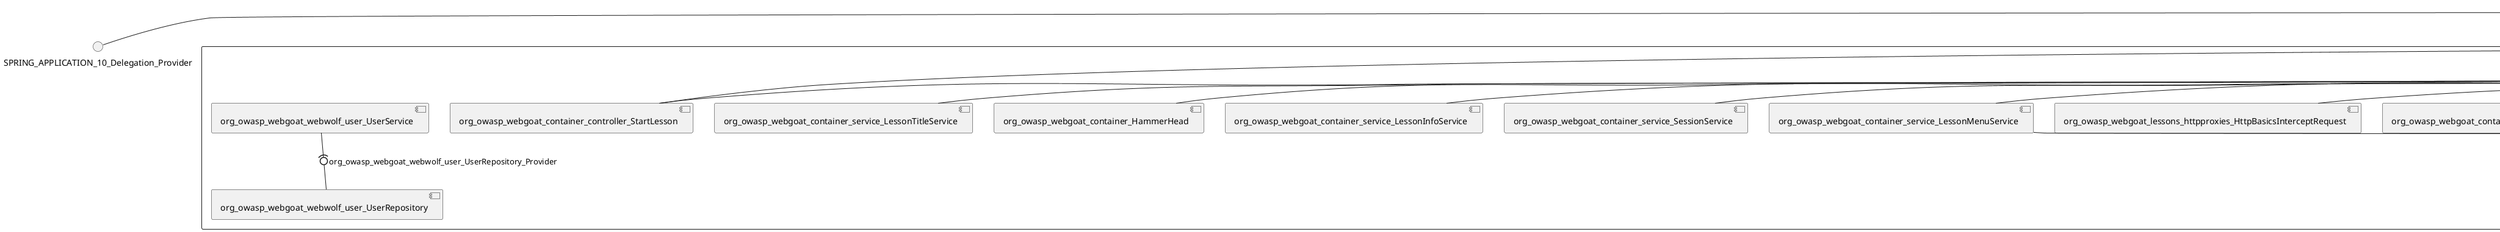 @startuml
skinparam fixCircleLabelOverlapping true
skinparam componentStyle uml2
() SPRING_APPLICATION_10_Delegation_Provider
() SPRING_APPLICATION_11_Delegation_Provider
() SPRING_APPLICATION_12_Delegation_Provider
() SPRING_APPLICATION_13_Delegation_Provider
() SPRING_APPLICATION_14_Delegation_Provider
() SPRING_APPLICATION_15_Delegation_Provider
() SPRING_APPLICATION_16_Delegation_Provider
() SPRING_APPLICATION_2_Delegation_Provider
() SPRING_APPLICATION_3_Delegation_Provider
() SPRING_APPLICATION_4_Delegation_Provider
() SPRING_APPLICATION_5_Delegation_Provider
() SPRING_APPLICATION_6_Delegation_Provider
() SPRING_APPLICATION_7_Delegation_Provider
() SPRING_APPLICATION_8_Delegation_Provider
() SPRING_APPLICATION_9_Delegation_Provider
() SPRING_APPLICATION_BypassRestrictions_FieldRestrictions_POST_Delegation_Provider
() SPRING_APPLICATION_BypassRestrictions_frontendValidation_POST_Delegation_Provider
() SPRING_APPLICATION_ChromeDevTools_dummy_POST_Delegation_Provider
() SPRING_APPLICATION_ChromeDevTools_network_POST_Delegation_Provider
() SPRING_APPLICATION_CrossSiteScriptingStored_stored_xss_POST_Delegation_Provider
() SPRING_APPLICATION_CrossSiteScriptingStored_stored_xss_follow_up_POST_Delegation_Provider
() SPRING_APPLICATION_CrossSiteScripting_attack1_POST_Delegation_Provider
() SPRING_APPLICATION_CrossSiteScripting_attack3_POST_Delegation_Provider
() SPRING_APPLICATION_CrossSiteScripting_attack4_POST_Delegation_Provider
() SPRING_APPLICATION_CrossSiteScripting_attack5a_GET_Delegation_Provider
() SPRING_APPLICATION_CrossSiteScripting_attack6a_POST_Delegation_Provider
() SPRING_APPLICATION_CrossSiteScripting_dom_follow_up_POST_Delegation_Provider
() SPRING_APPLICATION_CrossSiteScripting_phone_home_xss_POST_Delegation_Provider
() SPRING_APPLICATION_CrossSiteScripting_quiz_GET_POST_Delegation_Provider
() SPRING_APPLICATION_Delegation_Provider
() SPRING_APPLICATION_GET_10_Delegation_Provider
() SPRING_APPLICATION_GET_11_Delegation_Provider
() SPRING_APPLICATION_GET_2_Delegation_Provider
() SPRING_APPLICATION_GET_3_Delegation_Provider
() SPRING_APPLICATION_GET_4_Delegation_Provider
() SPRING_APPLICATION_GET_5_Delegation_Provider
() SPRING_APPLICATION_GET_6_Delegation_Provider
() SPRING_APPLICATION_GET_7_Delegation_Provider
() SPRING_APPLICATION_GET_8_Delegation_Provider
() SPRING_APPLICATION_GET_9_Delegation_Provider
() SPRING_APPLICATION_GET_Delegation_Provider
() SPRING_APPLICATION_HtmlTampering_task_POST_Delegation_Provider
() SPRING_APPLICATION_HttpBasics_attack1_POST_Delegation_Provider
() SPRING_APPLICATION_HttpBasics_attack2_POST_Delegation_Provider
() SPRING_APPLICATION_IDOR_diff_attributes_POST_Delegation_Provider
() SPRING_APPLICATION_IDOR_login_POST_Delegation_Provider
() SPRING_APPLICATION_IDOR_profile_alt_path_POST_Delegation_Provider
() SPRING_APPLICATION_InsecureDeserialization_task_POST_Delegation_Provider
() SPRING_APPLICATION_InsecureLogin_Delegation_Provider
() SPRING_APPLICATION_JWT_decode_POST_Delegation_Provider
() SPRING_APPLICATION_JWT_jku_Delegation_Provider
() SPRING_APPLICATION_JWT_kid_Delegation_Provider
() SPRING_APPLICATION_JWT_quiz_GET_POST_Delegation_Provider
() SPRING_APPLICATION_JWT_refresh_Delegation_Provider
() SPRING_APPLICATION_JWT_secret_POST_Delegation_Provider
() SPRING_APPLICATION_JWT_votings_Delegation_Provider
() SPRING_APPLICATION_LogSpoofing_log_bleeding_POST_Delegation_Provider
() SPRING_APPLICATION_LogSpoofing_log_spoofing_POST_Delegation_Provider
() SPRING_APPLICATION_POST_10_Delegation_Provider
() SPRING_APPLICATION_POST_11_Delegation_Provider
() SPRING_APPLICATION_POST_12_Delegation_Provider
() SPRING_APPLICATION_POST_13_Delegation_Provider
() SPRING_APPLICATION_POST_14_Delegation_Provider
() SPRING_APPLICATION_POST_15_Delegation_Provider
() SPRING_APPLICATION_POST_16_Delegation_Provider
() SPRING_APPLICATION_POST_17_Delegation_Provider
() SPRING_APPLICATION_POST_18_Delegation_Provider
() SPRING_APPLICATION_POST_2_Delegation_Provider
() SPRING_APPLICATION_POST_3_Delegation_Provider
() SPRING_APPLICATION_POST_4_Delegation_Provider
() SPRING_APPLICATION_POST_5_Delegation_Provider
() SPRING_APPLICATION_POST_6_Delegation_Provider
() SPRING_APPLICATION_POST_7_Delegation_Provider
() SPRING_APPLICATION_POST_8_Delegation_Provider
() SPRING_APPLICATION_POST_9_Delegation_Provider
() SPRING_APPLICATION_POST_Delegation_Provider
() SPRING_APPLICATION_PUT_Delegation_Provider
() SPRING_APPLICATION_PasswordReset_ForgotPassword_create_password_reset_link_POST_Delegation_Provider
() SPRING_APPLICATION_PasswordReset_SecurityQuestions_POST_Delegation_Provider
() SPRING_APPLICATION_PasswordReset_reset_Delegation_Provider
() SPRING_APPLICATION_PasswordReset_simple_mail_reset_POST_Delegation_Provider
() SPRING_APPLICATION_PathTraversal_profile_picture_GET_Delegation_Provider
() SPRING_APPLICATION_PathTraversal_profile_picture_fix_GET_Delegation_Provider
() SPRING_APPLICATION_PathTraversal_profile_upload_POST_Delegation_Provider
() SPRING_APPLICATION_PathTraversal_profile_upload_fix_POST_Delegation_Provider
() SPRING_APPLICATION_PathTraversal_profile_upload_remove_user_input_POST_Delegation_Provider
() SPRING_APPLICATION_PathTraversal_random_POST_Delegation_Provider
() SPRING_APPLICATION_PathTraversal_random_picture_GET_Delegation_Provider
() SPRING_APPLICATION_PathTraversal_zip_slip_Delegation_Provider
() SPRING_APPLICATION_SSRF_task1_POST_Delegation_Provider
() SPRING_APPLICATION_SSRF_task2_POST_Delegation_Provider
() SPRING_APPLICATION_SecurePasswords_assignment_POST_Delegation_Provider
() SPRING_APPLICATION_SqlInjectionAdvanced_attack6a_POST_Delegation_Provider
() SPRING_APPLICATION_SqlInjectionAdvanced_attack6b_POST_Delegation_Provider
() SPRING_APPLICATION_SqlInjectionAdvanced_challenge_Login_POST_Delegation_Provider
() SPRING_APPLICATION_SqlInjectionAdvanced_challenge_PUT_Delegation_Provider
() SPRING_APPLICATION_SqlInjectionAdvanced_quiz_GET_POST_Delegation_Provider
() SPRING_APPLICATION_SqlInjectionMitigations_attack10a_POST_Delegation_Provider
() SPRING_APPLICATION_SqlInjectionMitigations_attack10b_POST_Delegation_Provider
() SPRING_APPLICATION_SqlInjectionMitigations_attack12a_POST_Delegation_Provider
() SPRING_APPLICATION_SqlInjectionMitigations_servers_GET_Delegation_Provider
() SPRING_APPLICATION_SqlInjection_assignment5a_POST_Delegation_Provider
() SPRING_APPLICATION_SqlInjection_assignment5b_POST_Delegation_Provider
() SPRING_APPLICATION_SqlInjection_attack10_POST_Delegation_Provider
() SPRING_APPLICATION_SqlInjection_attack2_POST_Delegation_Provider
() SPRING_APPLICATION_SqlInjection_attack3_POST_Delegation_Provider
() SPRING_APPLICATION_SqlInjection_attack4_POST_Delegation_Provider
() SPRING_APPLICATION_SqlInjection_attack5_POST_Delegation_Provider
() SPRING_APPLICATION_SqlInjection_attack8_POST_Delegation_Provider
() SPRING_APPLICATION_SqlInjection_attack9_POST_Delegation_Provider
() SPRING_APPLICATION_SqlOnlyInputValidationOnKeywords_attack_POST_Delegation_Provider
() SPRING_APPLICATION_SqlOnlyInputValidation_attack_POST_Delegation_Provider
() SPRING_APPLICATION_VulnerableComponents_attack1_POST_Delegation_Provider
() SPRING_APPLICATION_WebWolf_GET_Delegation_Provider
() SPRING_APPLICATION_WebWolf_landing_Delegation_Provider
() SPRING_APPLICATION_WebWolf_mail_Delegation_Provider
() SPRING_APPLICATION_challenge_1_POST_Delegation_Provider
() SPRING_APPLICATION_challenge_5_POST_Delegation_Provider
() SPRING_APPLICATION_challenge_7_Delegation_Provider
() SPRING_APPLICATION_challenge_8_Delegation_Provider
() SPRING_APPLICATION_challenge_logo_Delegation_Provider
() SPRING_APPLICATION_cia_quiz_GET_POST_Delegation_Provider
() SPRING_APPLICATION_clientSideFiltering_attack1_POST_Delegation_Provider
() SPRING_APPLICATION_clientSideFiltering_challenge_store_coupons_GET_Delegation_Provider
() SPRING_APPLICATION_clientSideFiltering_getItForFree_POST_Delegation_Provider
() SPRING_APPLICATION_clientSideFiltering_salaries_GET_Delegation_Provider
() SPRING_APPLICATION_crypto_encoding_basic_auth_POST_Delegation_Provider
() SPRING_APPLICATION_crypto_encoding_xor_POST_Delegation_Provider
() SPRING_APPLICATION_crypto_hashing_POST_Delegation_Provider
() SPRING_APPLICATION_crypto_secure_defaults_POST_Delegation_Provider
() SPRING_APPLICATION_crypto_signing_verify_POST_Delegation_Provider
() SPRING_APPLICATION_csrf_feedback_message_POST_Delegation_Provider
() SPRING_APPLICATION_csrf_review_POST_Delegation_Provider
() SPRING_APPLICATION_files_GET_Delegation_Provider
() SPRING_APPLICATION_fileupload_POST_Delegation_Provider
() SPRING_APPLICATION_jwt_Delegation_Provider
() SPRING_APPLICATION_landing_Delegation_Provider
() SPRING_APPLICATION_lesson_template_Delegation_Provider
() SPRING_APPLICATION_login_oauth_mvc_GET_Delegation_Provider
() SPRING_APPLICATION_mail_DELETE_GET_POST_Delegation_Provider
() SPRING_APPLICATION_register_mvc_POST_Delegation_Provider
() SPRING_APPLICATION_registration_GET_Delegation_Provider
() SPRING_APPLICATION_requests_GET_Delegation_Provider
() SPRING_APPLICATION_scoreboard_data_GET_Delegation_Provider
() SPRING_APPLICATION_server_directory_GET_Delegation_Provider
() SPRING_APPLICATION_service_debug_labels_mvc_Delegation_Provider
() SPRING_APPLICATION_service_lessonoverview_mvc_Delegation_Provider
() SPRING_APPLICATION_xxe_comments_GET_Delegation_Provider
rectangle System {
[org_owasp_webgoat_container_HammerHead] [[webgoat-webgoat.repository#_fMOAXAqFEe-XnsfGgwM6-Q]]
[org_owasp_webgoat_container_WebWolfRedirect] [[webgoat-webgoat.repository#_fMOAXAqFEe-XnsfGgwM6-Q]]
[org_owasp_webgoat_container_controller_StartLesson] [[webgoat-webgoat.repository#_fMOAXAqFEe-XnsfGgwM6-Q]]
[org_owasp_webgoat_container_controller_Welcome] [[webgoat-webgoat.repository#_fMOAXAqFEe-XnsfGgwM6-Q]]
[org_owasp_webgoat_container_i18n_PluginMessages_Provider] [[webgoat-webgoat.repository#_fMOAXAqFEe-XnsfGgwM6-Q]]
[org_owasp_webgoat_container_service_EnvironmentService] [[webgoat-webgoat.repository#_fMOAXAqFEe-XnsfGgwM6-Q]]
[org_owasp_webgoat_container_service_HintService] [[webgoat-webgoat.repository#_fMOAXAqFEe-XnsfGgwM6-Q]]
[org_owasp_webgoat_container_service_LabelDebugService] [[webgoat-webgoat.repository#_fMOAXAqFEe-XnsfGgwM6-Q]]
[org_owasp_webgoat_container_service_LabelService] [[webgoat-webgoat.repository#_fMOAXAqFEe-XnsfGgwM6-Q]]
[org_owasp_webgoat_container_service_LessonInfoService] [[webgoat-webgoat.repository#_fMOAXAqFEe-XnsfGgwM6-Q]]
[org_owasp_webgoat_container_service_LessonMenuService] [[webgoat-webgoat.repository#_fMOAXAqFEe-XnsfGgwM6-Q]]
[org_owasp_webgoat_container_service_LessonProgressService] [[webgoat-webgoat.repository#_fMOAXAqFEe-XnsfGgwM6-Q]]
[org_owasp_webgoat_container_service_LessonTitleService] [[webgoat-webgoat.repository#_fMOAXAqFEe-XnsfGgwM6-Q]]
[org_owasp_webgoat_container_service_ReportCardService] [[webgoat-webgoat.repository#_fMOAXAqFEe-XnsfGgwM6-Q]]
[org_owasp_webgoat_container_service_RestartLessonService] [[webgoat-webgoat.repository#_fMOAXAqFEe-XnsfGgwM6-Q]]
[org_owasp_webgoat_container_service_SessionService] [[webgoat-webgoat.repository#_fMOAXAqFEe-XnsfGgwM6-Q]]
[org_owasp_webgoat_container_session_UserSessionData_Provider] [[webgoat-webgoat.repository#_fMOAXAqFEe-XnsfGgwM6-Q]]
[org_owasp_webgoat_container_session_WebSession_Provider] [[webgoat-webgoat.repository#_fMOAXAqFEe-XnsfGgwM6-Q]]
[org_owasp_webgoat_container_users_RegistrationController] [[webgoat-webgoat.repository#_fMOAXAqFEe-XnsfGgwM6-Q]]
[org_owasp_webgoat_container_users_Scoreboard] [[webgoat-webgoat.repository#_fMOAXAqFEe-XnsfGgwM6-Q]]
[org_owasp_webgoat_container_users_UserRepository] [[webgoat-webgoat.repository#_fMOAXAqFEe-XnsfGgwM6-Q]]
[org_owasp_webgoat_container_users_UserService] [[webgoat-webgoat.repository#_fMOAXAqFEe-XnsfGgwM6-Q]]
[org_owasp_webgoat_container_users_UserTrackerRepository] [[webgoat-webgoat.repository#_fMOAXAqFEe-XnsfGgwM6-Q]]
[org_owasp_webgoat_lessons_authbypass_VerifyAccount] [[webgoat-webgoat.repository#_fMOAXAqFEe-XnsfGgwM6-Q]]
[org_owasp_webgoat_lessons_bypassrestrictions_BypassRestrictionsFieldRestrictions] [[webgoat-webgoat.repository#_fMOAXAqFEe-XnsfGgwM6-Q]]
[org_owasp_webgoat_lessons_bypassrestrictions_BypassRestrictionsFrontendValidation] [[webgoat-webgoat.repository#_fMOAXAqFEe-XnsfGgwM6-Q]]
[org_owasp_webgoat_lessons_challenges_FlagController] [[webgoat-webgoat.repository#_fMOAXAqFEe-XnsfGgwM6-Q]]
[org_owasp_webgoat_lessons_challenges_challenge1_Assignment1] [[webgoat-webgoat.repository#_fMOAXAqFEe-XnsfGgwM6-Q]]
[org_owasp_webgoat_lessons_challenges_challenge1_ImageServlet] [[webgoat-webgoat.repository#_fMOAXAqFEe-XnsfGgwM6-Q]]
[org_owasp_webgoat_lessons_challenges_challenge5_Assignment5] [[webgoat-webgoat.repository#_fMOAXAqFEe-XnsfGgwM6-Q]]
[org_owasp_webgoat_lessons_challenges_challenge7_Assignment7] [[webgoat-webgoat.repository#_fMOAXAqFEe-XnsfGgwM6-Q]]
[org_owasp_webgoat_lessons_challenges_challenge8_Assignment8] [[webgoat-webgoat.repository#_fMOAXAqFEe-XnsfGgwM6-Q]]
[org_owasp_webgoat_lessons_chromedevtools_NetworkDummy] [[webgoat-webgoat.repository#_fMOAXAqFEe-XnsfGgwM6-Q]]
[org_owasp_webgoat_lessons_chromedevtools_NetworkLesson] [[webgoat-webgoat.repository#_fMOAXAqFEe-XnsfGgwM6-Q]]
[org_owasp_webgoat_lessons_cia_CIAQuiz] [[webgoat-webgoat.repository#_fMOAXAqFEe-XnsfGgwM6-Q]]
[org_owasp_webgoat_lessons_clientsidefiltering_ClientSideFilteringAssignment] [[webgoat-webgoat.repository#_fMOAXAqFEe-XnsfGgwM6-Q]]
[org_owasp_webgoat_lessons_clientsidefiltering_ClientSideFilteringFreeAssignment] [[webgoat-webgoat.repository#_fMOAXAqFEe-XnsfGgwM6-Q]]
[org_owasp_webgoat_lessons_clientsidefiltering_Salaries] [[webgoat-webgoat.repository#_fMOAXAqFEe-XnsfGgwM6-Q]]
[org_owasp_webgoat_lessons_clientsidefiltering_ShopEndpoint] [[webgoat-webgoat.repository#_fMOAXAqFEe-XnsfGgwM6-Q]]
[org_owasp_webgoat_lessons_cryptography_EncodingAssignment] [[webgoat-webgoat.repository#_fMOAXAqFEe-XnsfGgwM6-Q]]
[org_owasp_webgoat_lessons_cryptography_HashingAssignment] [[webgoat-webgoat.repository#_fMOAXAqFEe-XnsfGgwM6-Q]]
[org_owasp_webgoat_lessons_cryptography_SecureDefaultsAssignment] [[webgoat-webgoat.repository#_fMOAXAqFEe-XnsfGgwM6-Q]]
[org_owasp_webgoat_lessons_cryptography_SigningAssignment] [[webgoat-webgoat.repository#_fMOAXAqFEe-XnsfGgwM6-Q]]
[org_owasp_webgoat_lessons_cryptography_XOREncodingAssignment] [[webgoat-webgoat.repository#_fMOAXAqFEe-XnsfGgwM6-Q]]
[org_owasp_webgoat_lessons_csrf_CSRFConfirmFlag1] [[webgoat-webgoat.repository#_fMOAXAqFEe-XnsfGgwM6-Q]]
[org_owasp_webgoat_lessons_csrf_CSRFFeedback] [[webgoat-webgoat.repository#_fMOAXAqFEe-XnsfGgwM6-Q]]
[org_owasp_webgoat_lessons_csrf_CSRFGetFlag] [[webgoat-webgoat.repository#_fMOAXAqFEe-XnsfGgwM6-Q]]
[org_owasp_webgoat_lessons_csrf_CSRFLogin] [[webgoat-webgoat.repository#_fMOAXAqFEe-XnsfGgwM6-Q]]
[org_owasp_webgoat_lessons_csrf_ForgedReviews] [[webgoat-webgoat.repository#_fMOAXAqFEe-XnsfGgwM6-Q]]
[org_owasp_webgoat_lessons_csrf_ObjectMapper_Provider] [[webgoat-webgoat.repository#_fMOAXAqFEe-XnsfGgwM6-Q]]
[org_owasp_webgoat_lessons_deserialization_InsecureDeserializationTask] [[webgoat-webgoat.repository#_fMOAXAqFEe-XnsfGgwM6-Q]]
[org_owasp_webgoat_lessons_hijacksession_HijackSessionAssignment] [[webgoat-webgoat.repository#_fMOAXAqFEe-XnsfGgwM6-Q]]
[org_owasp_webgoat_lessons_hijacksession_cas_HijackSessionAuthenticationProvider] [[webgoat-webgoat.repository#_fMOAXAqFEe-XnsfGgwM6-Q]]
[org_owasp_webgoat_lessons_htmltampering_HtmlTamperingTask] [[webgoat-webgoat.repository#_fMOAXAqFEe-XnsfGgwM6-Q]]
[org_owasp_webgoat_lessons_httpbasics_HttpBasicsLesson] [[webgoat-webgoat.repository#_fMOAXAqFEe-XnsfGgwM6-Q]]
[org_owasp_webgoat_lessons_httpbasics_HttpBasicsQuiz] [[webgoat-webgoat.repository#_fMOAXAqFEe-XnsfGgwM6-Q]]
[org_owasp_webgoat_lessons_httpproxies_HttpBasicsInterceptRequest] [[webgoat-webgoat.repository#_fMOAXAqFEe-XnsfGgwM6-Q]]
[org_owasp_webgoat_lessons_idor_IDORDiffAttributes] [[webgoat-webgoat.repository#_fMOAXAqFEe-XnsfGgwM6-Q]]
[org_owasp_webgoat_lessons_idor_IDOREditOtherProfile] [[webgoat-webgoat.repository#_fMOAXAqFEe-XnsfGgwM6-Q]]
[org_owasp_webgoat_lessons_idor_IDORLogin] [[webgoat-webgoat.repository#_fMOAXAqFEe-XnsfGgwM6-Q]]
[org_owasp_webgoat_lessons_idor_IDORViewOtherProfile] [[webgoat-webgoat.repository#_fMOAXAqFEe-XnsfGgwM6-Q]]
[org_owasp_webgoat_lessons_idor_IDORViewOwnProfile] [[webgoat-webgoat.repository#_fMOAXAqFEe-XnsfGgwM6-Q]]
[org_owasp_webgoat_lessons_idor_IDORViewOwnProfileAltUrl] [[webgoat-webgoat.repository#_fMOAXAqFEe-XnsfGgwM6-Q]]
[org_owasp_webgoat_lessons_insecurelogin_InsecureLoginTask] [[webgoat-webgoat.repository#_fMOAXAqFEe-XnsfGgwM6-Q]]
[org_owasp_webgoat_lessons_jwt_JWTDecodeEndpoint] [[webgoat-webgoat.repository#_fMOAXAqFEe-XnsfGgwM6-Q]]
[org_owasp_webgoat_lessons_jwt_JWTQuiz] [[webgoat-webgoat.repository#_fMOAXAqFEe-XnsfGgwM6-Q]]
[org_owasp_webgoat_lessons_jwt_JWTRefreshEndpoint] [[webgoat-webgoat.repository#_fMOAXAqFEe-XnsfGgwM6-Q]]
[org_owasp_webgoat_lessons_jwt_JWTSecretKeyEndpoint] [[webgoat-webgoat.repository#_fMOAXAqFEe-XnsfGgwM6-Q]]
[org_owasp_webgoat_lessons_jwt_JWTVotesEndpoint] [[webgoat-webgoat.repository#_fMOAXAqFEe-XnsfGgwM6-Q]]
[org_owasp_webgoat_lessons_jwt_claimmisuse_JWTHeaderJKUEndpoint] [[webgoat-webgoat.repository#_fMOAXAqFEe-XnsfGgwM6-Q]]
[org_owasp_webgoat_lessons_jwt_claimmisuse_JWTHeaderKIDEndpoint] [[webgoat-webgoat.repository#_fMOAXAqFEe-XnsfGgwM6-Q]]
[org_owasp_webgoat_lessons_lessontemplate_SampleAttack] [[webgoat-webgoat.repository#_fMOAXAqFEe-XnsfGgwM6-Q]]
[org_owasp_webgoat_lessons_logging_LogBleedingTask] [[webgoat-webgoat.repository#_fMOAXAqFEe-XnsfGgwM6-Q]]
[org_owasp_webgoat_lessons_logging_LogSpoofingTask] [[webgoat-webgoat.repository#_fMOAXAqFEe-XnsfGgwM6-Q]]
[org_owasp_webgoat_lessons_missingac_MissingFunctionACHiddenMenus] [[webgoat-webgoat.repository#_fMOAXAqFEe-XnsfGgwM6-Q]]
[org_owasp_webgoat_lessons_missingac_MissingFunctionACUsers] [[webgoat-webgoat.repository#_fMOAXAqFEe-XnsfGgwM6-Q]]
[org_owasp_webgoat_lessons_missingac_MissingFunctionACYourHash] [[webgoat-webgoat.repository#_fMOAXAqFEe-XnsfGgwM6-Q]]
[org_owasp_webgoat_lessons_missingac_MissingFunctionACYourHashAdmin] [[webgoat-webgoat.repository#_fMOAXAqFEe-XnsfGgwM6-Q]]
[org_owasp_webgoat_lessons_passwordreset_QuestionsAssignment] [[webgoat-webgoat.repository#_fMOAXAqFEe-XnsfGgwM6-Q]]
[org_owasp_webgoat_lessons_passwordreset_ResetLinkAssignment] [[webgoat-webgoat.repository#_fMOAXAqFEe-XnsfGgwM6-Q]]
[org_owasp_webgoat_lessons_passwordreset_ResetLinkAssignmentForgotPassword] [[webgoat-webgoat.repository#_fMOAXAqFEe-XnsfGgwM6-Q]]
[org_owasp_webgoat_lessons_passwordreset_SecurityQuestionAssignment] [[webgoat-webgoat.repository#_fMOAXAqFEe-XnsfGgwM6-Q]]
[org_owasp_webgoat_lessons_passwordreset_SimpleMailAssignment] [[webgoat-webgoat.repository#_fMOAXAqFEe-XnsfGgwM6-Q]]
[org_owasp_webgoat_lessons_passwordreset_TriedQuestions] [[webgoat-webgoat.repository#_fMOAXAqFEe-XnsfGgwM6-Q]]
[org_owasp_webgoat_lessons_pathtraversal_ProfileUpload] [[webgoat-webgoat.repository#_fMOAXAqFEe-XnsfGgwM6-Q]]
[org_owasp_webgoat_lessons_pathtraversal_ProfileUploadFix] [[webgoat-webgoat.repository#_fMOAXAqFEe-XnsfGgwM6-Q]]
[org_owasp_webgoat_lessons_pathtraversal_ProfileUploadRemoveUserInput] [[webgoat-webgoat.repository#_fMOAXAqFEe-XnsfGgwM6-Q]]
[org_owasp_webgoat_lessons_pathtraversal_ProfileUploadRetrieval] [[webgoat-webgoat.repository#_fMOAXAqFEe-XnsfGgwM6-Q]]
[org_owasp_webgoat_lessons_pathtraversal_ProfileZipSlip] [[webgoat-webgoat.repository#_fMOAXAqFEe-XnsfGgwM6-Q]]
[org_owasp_webgoat_lessons_securepasswords_SecurePasswordsAssignment] [[webgoat-webgoat.repository#_fMOAXAqFEe-XnsfGgwM6-Q]]
[org_owasp_webgoat_lessons_spoofcookie_SpoofCookieAssignment] [[webgoat-webgoat.repository#_fMOAXAqFEe-XnsfGgwM6-Q]]
[org_owasp_webgoat_lessons_sqlinjection_advanced_SqlInjectionChallenge] [[webgoat-webgoat.repository#_fMOAXAqFEe-XnsfGgwM6-Q]]
[org_owasp_webgoat_lessons_sqlinjection_advanced_SqlInjectionChallengeLogin] [[webgoat-webgoat.repository#_fMOAXAqFEe-XnsfGgwM6-Q]]
[org_owasp_webgoat_lessons_sqlinjection_advanced_SqlInjectionLesson6a] [[webgoat-webgoat.repository#_fMOAXAqFEe-XnsfGgwM6-Q]]
[org_owasp_webgoat_lessons_sqlinjection_advanced_SqlInjectionLesson6b] [[webgoat-webgoat.repository#_fMOAXAqFEe-XnsfGgwM6-Q]]
[org_owasp_webgoat_lessons_sqlinjection_advanced_SqlInjectionQuiz] [[webgoat-webgoat.repository#_fMOAXAqFEe-XnsfGgwM6-Q]]
[org_owasp_webgoat_lessons_sqlinjection_introduction_SqlInjectionLesson10] [[webgoat-webgoat.repository#_fMOAXAqFEe-XnsfGgwM6-Q]]
[org_owasp_webgoat_lessons_sqlinjection_introduction_SqlInjectionLesson2] [[webgoat-webgoat.repository#_fMOAXAqFEe-XnsfGgwM6-Q]]
[org_owasp_webgoat_lessons_sqlinjection_introduction_SqlInjectionLesson3] [[webgoat-webgoat.repository#_fMOAXAqFEe-XnsfGgwM6-Q]]
[org_owasp_webgoat_lessons_sqlinjection_introduction_SqlInjectionLesson4] [[webgoat-webgoat.repository#_fMOAXAqFEe-XnsfGgwM6-Q]]
[org_owasp_webgoat_lessons_sqlinjection_introduction_SqlInjectionLesson5] [[webgoat-webgoat.repository#_fMOAXAqFEe-XnsfGgwM6-Q]]
[org_owasp_webgoat_lessons_sqlinjection_introduction_SqlInjectionLesson5a] [[webgoat-webgoat.repository#_fMOAXAqFEe-XnsfGgwM6-Q]]
[org_owasp_webgoat_lessons_sqlinjection_introduction_SqlInjectionLesson5b] [[webgoat-webgoat.repository#_fMOAXAqFEe-XnsfGgwM6-Q]]
[org_owasp_webgoat_lessons_sqlinjection_introduction_SqlInjectionLesson8] [[webgoat-webgoat.repository#_fMOAXAqFEe-XnsfGgwM6-Q]]
[org_owasp_webgoat_lessons_sqlinjection_introduction_SqlInjectionLesson9] [[webgoat-webgoat.repository#_fMOAXAqFEe-XnsfGgwM6-Q]]
[org_owasp_webgoat_lessons_sqlinjection_mitigation_Servers] [[webgoat-webgoat.repository#_fMOAXAqFEe-XnsfGgwM6-Q]]
[org_owasp_webgoat_lessons_sqlinjection_mitigation_SqlInjectionLesson10a] [[webgoat-webgoat.repository#_fMOAXAqFEe-XnsfGgwM6-Q]]
[org_owasp_webgoat_lessons_sqlinjection_mitigation_SqlInjectionLesson10b] [[webgoat-webgoat.repository#_fMOAXAqFEe-XnsfGgwM6-Q]]
[org_owasp_webgoat_lessons_sqlinjection_mitigation_SqlInjectionLesson13] [[webgoat-webgoat.repository#_fMOAXAqFEe-XnsfGgwM6-Q]]
[org_owasp_webgoat_lessons_sqlinjection_mitigation_SqlOnlyInputValidation] [[webgoat-webgoat.repository#_fMOAXAqFEe-XnsfGgwM6-Q]]
[org_owasp_webgoat_lessons_sqlinjection_mitigation_SqlOnlyInputValidationOnKeywords] [[webgoat-webgoat.repository#_fMOAXAqFEe-XnsfGgwM6-Q]]
[org_owasp_webgoat_lessons_ssrf_SSRFTask1] [[webgoat-webgoat.repository#_fMOAXAqFEe-XnsfGgwM6-Q]]
[org_owasp_webgoat_lessons_ssrf_SSRFTask2] [[webgoat-webgoat.repository#_fMOAXAqFEe-XnsfGgwM6-Q]]
[org_owasp_webgoat_lessons_vulnerablecomponents_VulnerableComponentsLesson] [[webgoat-webgoat.repository#_fMOAXAqFEe-XnsfGgwM6-Q]]
[org_owasp_webgoat_lessons_webwolfintroduction_LandingAssignment] [[webgoat-webgoat.repository#_fMOAXAqFEe-XnsfGgwM6-Q]]
[org_owasp_webgoat_lessons_webwolfintroduction_MailAssignment] [[webgoat-webgoat.repository#_fMOAXAqFEe-XnsfGgwM6-Q]]
[org_owasp_webgoat_lessons_xss_CrossSiteScriptingLesson1] [[webgoat-webgoat.repository#_fMOAXAqFEe-XnsfGgwM6-Q]]
[org_owasp_webgoat_lessons_xss_CrossSiteScriptingLesson3] [[webgoat-webgoat.repository#_fMOAXAqFEe-XnsfGgwM6-Q]]
[org_owasp_webgoat_lessons_xss_CrossSiteScriptingLesson4] [[webgoat-webgoat.repository#_fMOAXAqFEe-XnsfGgwM6-Q]]
[org_owasp_webgoat_lessons_xss_CrossSiteScriptingLesson5a] [[webgoat-webgoat.repository#_fMOAXAqFEe-XnsfGgwM6-Q]]
[org_owasp_webgoat_lessons_xss_CrossSiteScriptingLesson6a] [[webgoat-webgoat.repository#_fMOAXAqFEe-XnsfGgwM6-Q]]
[org_owasp_webgoat_lessons_xss_CrossSiteScriptingQuiz] [[webgoat-webgoat.repository#_fMOAXAqFEe-XnsfGgwM6-Q]]
[org_owasp_webgoat_lessons_xss_DOMCrossSiteScripting] [[webgoat-webgoat.repository#_fMOAXAqFEe-XnsfGgwM6-Q]]
[org_owasp_webgoat_lessons_xss_DOMCrossSiteScriptingVerifier] [[webgoat-webgoat.repository#_fMOAXAqFEe-XnsfGgwM6-Q]]
[org_owasp_webgoat_lessons_xss_stored_StoredCrossSiteScriptingVerifier] [[webgoat-webgoat.repository#_fMOAXAqFEe-XnsfGgwM6-Q]]
[org_owasp_webgoat_lessons_xss_stored_StoredXssComments] [[webgoat-webgoat.repository#_fMOAXAqFEe-XnsfGgwM6-Q]]
[org_owasp_webgoat_lessons_xxe_BlindSendFileAssignment] [[webgoat-webgoat.repository#_fMOAXAqFEe-XnsfGgwM6-Q]]
[org_owasp_webgoat_lessons_xxe_CommentsCache] [[webgoat-webgoat.repository#_fMOAXAqFEe-XnsfGgwM6-Q]]
[org_owasp_webgoat_lessons_xxe_CommentsEndpoint] [[webgoat-webgoat.repository#_fMOAXAqFEe-XnsfGgwM6-Q]]
[org_owasp_webgoat_lessons_xxe_ContentTypeAssignment] [[webgoat-webgoat.repository#_fMOAXAqFEe-XnsfGgwM6-Q]]
[org_owasp_webgoat_lessons_xxe_SimpleXXE] [[webgoat-webgoat.repository#_fMOAXAqFEe-XnsfGgwM6-Q]]
[org_owasp_webgoat_webwolf_FileServer] [[webgoat-webgoat.repository#_fMOAXAqFEe-XnsfGgwM6-Q]]
[org_owasp_webgoat_webwolf_jwt_JWTController] [[webgoat-webgoat.repository#_fMOAXAqFEe-XnsfGgwM6-Q]]
[org_owasp_webgoat_webwolf_mailbox_MailboxController] [[webgoat-webgoat.repository#_fMOAXAqFEe-XnsfGgwM6-Q]]
[org_owasp_webgoat_webwolf_mailbox_MailboxRepository] [[webgoat-webgoat.repository#_fMOAXAqFEe-XnsfGgwM6-Q]]
[org_owasp_webgoat_webwolf_requests_LandingPage] [[webgoat-webgoat.repository#_fMOAXAqFEe-XnsfGgwM6-Q]]
[org_owasp_webgoat_webwolf_requests_Requests] [[webgoat-webgoat.repository#_fMOAXAqFEe-XnsfGgwM6-Q]]
[org_owasp_webgoat_webwolf_user_UserRepository] [[webgoat-webgoat.repository#_fMOAXAqFEe-XnsfGgwM6-Q]]
[org_owasp_webgoat_webwolf_user_UserService] [[webgoat-webgoat.repository#_fMOAXAqFEe-XnsfGgwM6-Q]]
port SPRING_APPLICATION_10_Provider
SPRING_APPLICATION_10_Delegation_Provider - SPRING_APPLICATION_10_Provider
SPRING_APPLICATION_10_Provider - [org_owasp_webgoat_lessons_jwt_JWTSecretKeyEndpoint]
port SPRING_APPLICATION_11_Provider
SPRING_APPLICATION_11_Delegation_Provider - SPRING_APPLICATION_11_Provider
SPRING_APPLICATION_11_Provider - [org_owasp_webgoat_container_controller_StartLesson]
port SPRING_APPLICATION_12_Provider
SPRING_APPLICATION_12_Delegation_Provider - SPRING_APPLICATION_12_Provider
SPRING_APPLICATION_12_Provider - [org_owasp_webgoat_container_service_LabelDebugService]
port SPRING_APPLICATION_13_Provider
SPRING_APPLICATION_13_Delegation_Provider - SPRING_APPLICATION_13_Provider
SPRING_APPLICATION_13_Provider - [org_owasp_webgoat_container_service_LessonTitleService]
port SPRING_APPLICATION_14_Provider
SPRING_APPLICATION_14_Delegation_Provider - SPRING_APPLICATION_14_Provider
SPRING_APPLICATION_14_Provider - [org_owasp_webgoat_webwolf_FileServer]
port SPRING_APPLICATION_15_Provider
SPRING_APPLICATION_15_Delegation_Provider - SPRING_APPLICATION_15_Provider
SPRING_APPLICATION_15_Provider - [org_owasp_webgoat_container_controller_StartLesson]
port SPRING_APPLICATION_16_Provider
SPRING_APPLICATION_16_Delegation_Provider - SPRING_APPLICATION_16_Provider
SPRING_APPLICATION_16_Provider - [org_owasp_webgoat_container_HammerHead]
port SPRING_APPLICATION_2_Provider
SPRING_APPLICATION_2_Delegation_Provider - SPRING_APPLICATION_2_Provider
SPRING_APPLICATION_2_Provider - [org_owasp_webgoat_container_service_LessonInfoService]
port SPRING_APPLICATION_3_Provider
SPRING_APPLICATION_3_Delegation_Provider - SPRING_APPLICATION_3_Provider
SPRING_APPLICATION_3_Provider - [org_owasp_webgoat_lessons_cryptography_HashingAssignment]
port SPRING_APPLICATION_4_Provider
SPRING_APPLICATION_4_Delegation_Provider - SPRING_APPLICATION_4_Provider
SPRING_APPLICATION_4_Provider - [org_owasp_webgoat_container_service_SessionService]
port SPRING_APPLICATION_5_Provider
SPRING_APPLICATION_5_Delegation_Provider - SPRING_APPLICATION_5_Provider
SPRING_APPLICATION_5_Provider - [org_owasp_webgoat_container_service_LessonMenuService]
port SPRING_APPLICATION_6_Provider
SPRING_APPLICATION_6_Delegation_Provider - SPRING_APPLICATION_6_Provider
SPRING_APPLICATION_6_Provider - [org_owasp_webgoat_lessons_cryptography_SigningAssignment]
port SPRING_APPLICATION_7_Provider
SPRING_APPLICATION_7_Delegation_Provider - SPRING_APPLICATION_7_Provider
SPRING_APPLICATION_7_Provider - [org_owasp_webgoat_lessons_httpproxies_HttpBasicsInterceptRequest]
port SPRING_APPLICATION_8_Provider
SPRING_APPLICATION_8_Delegation_Provider - SPRING_APPLICATION_8_Provider
SPRING_APPLICATION_8_Provider - [org_owasp_webgoat_container_service_RestartLessonService]
port SPRING_APPLICATION_9_Provider
SPRING_APPLICATION_9_Delegation_Provider - SPRING_APPLICATION_9_Provider
SPRING_APPLICATION_9_Provider - [org_owasp_webgoat_lessons_cryptography_HashingAssignment]
port SPRING_APPLICATION_BypassRestrictions_FieldRestrictions_POST_Provider
SPRING_APPLICATION_BypassRestrictions_FieldRestrictions_POST_Delegation_Provider - SPRING_APPLICATION_BypassRestrictions_FieldRestrictions_POST_Provider
SPRING_APPLICATION_BypassRestrictions_FieldRestrictions_POST_Provider - [org_owasp_webgoat_lessons_bypassrestrictions_BypassRestrictionsFieldRestrictions]
port SPRING_APPLICATION_BypassRestrictions_frontendValidation_POST_Provider
SPRING_APPLICATION_BypassRestrictions_frontendValidation_POST_Delegation_Provider - SPRING_APPLICATION_BypassRestrictions_frontendValidation_POST_Provider
SPRING_APPLICATION_BypassRestrictions_frontendValidation_POST_Provider - [org_owasp_webgoat_lessons_bypassrestrictions_BypassRestrictionsFrontendValidation]
port SPRING_APPLICATION_ChromeDevTools_dummy_POST_Provider
SPRING_APPLICATION_ChromeDevTools_dummy_POST_Delegation_Provider - SPRING_APPLICATION_ChromeDevTools_dummy_POST_Provider
SPRING_APPLICATION_ChromeDevTools_dummy_POST_Provider - [org_owasp_webgoat_lessons_chromedevtools_NetworkDummy]
port SPRING_APPLICATION_ChromeDevTools_network_POST_Provider
SPRING_APPLICATION_ChromeDevTools_network_POST_Delegation_Provider - SPRING_APPLICATION_ChromeDevTools_network_POST_Provider
SPRING_APPLICATION_ChromeDevTools_network_POST_Provider - [org_owasp_webgoat_lessons_chromedevtools_NetworkLesson]
port SPRING_APPLICATION_CrossSiteScriptingStored_stored_xss_POST_Provider
SPRING_APPLICATION_CrossSiteScriptingStored_stored_xss_POST_Delegation_Provider - SPRING_APPLICATION_CrossSiteScriptingStored_stored_xss_POST_Provider
SPRING_APPLICATION_CrossSiteScriptingStored_stored_xss_POST_Provider - [org_owasp_webgoat_lessons_xss_stored_StoredXssComments]
port SPRING_APPLICATION_CrossSiteScriptingStored_stored_xss_follow_up_POST_Provider
SPRING_APPLICATION_CrossSiteScriptingStored_stored_xss_follow_up_POST_Delegation_Provider - SPRING_APPLICATION_CrossSiteScriptingStored_stored_xss_follow_up_POST_Provider
SPRING_APPLICATION_CrossSiteScriptingStored_stored_xss_follow_up_POST_Provider - [org_owasp_webgoat_lessons_xss_stored_StoredCrossSiteScriptingVerifier]
port SPRING_APPLICATION_CrossSiteScripting_attack1_POST_Provider
SPRING_APPLICATION_CrossSiteScripting_attack1_POST_Delegation_Provider - SPRING_APPLICATION_CrossSiteScripting_attack1_POST_Provider
SPRING_APPLICATION_CrossSiteScripting_attack1_POST_Provider - [org_owasp_webgoat_lessons_xss_CrossSiteScriptingLesson1]
port SPRING_APPLICATION_CrossSiteScripting_attack3_POST_Provider
SPRING_APPLICATION_CrossSiteScripting_attack3_POST_Delegation_Provider - SPRING_APPLICATION_CrossSiteScripting_attack3_POST_Provider
SPRING_APPLICATION_CrossSiteScripting_attack3_POST_Provider - [org_owasp_webgoat_lessons_xss_CrossSiteScriptingLesson3]
port SPRING_APPLICATION_CrossSiteScripting_attack4_POST_Provider
SPRING_APPLICATION_CrossSiteScripting_attack4_POST_Delegation_Provider - SPRING_APPLICATION_CrossSiteScripting_attack4_POST_Provider
SPRING_APPLICATION_CrossSiteScripting_attack4_POST_Provider - [org_owasp_webgoat_lessons_xss_CrossSiteScriptingLesson4]
port SPRING_APPLICATION_CrossSiteScripting_attack5a_GET_Provider
SPRING_APPLICATION_CrossSiteScripting_attack5a_GET_Delegation_Provider - SPRING_APPLICATION_CrossSiteScripting_attack5a_GET_Provider
SPRING_APPLICATION_CrossSiteScripting_attack5a_GET_Provider - [org_owasp_webgoat_lessons_xss_CrossSiteScriptingLesson5a]
port SPRING_APPLICATION_CrossSiteScripting_attack6a_POST_Provider
SPRING_APPLICATION_CrossSiteScripting_attack6a_POST_Delegation_Provider - SPRING_APPLICATION_CrossSiteScripting_attack6a_POST_Provider
SPRING_APPLICATION_CrossSiteScripting_attack6a_POST_Provider - [org_owasp_webgoat_lessons_xss_CrossSiteScriptingLesson6a]
port SPRING_APPLICATION_CrossSiteScripting_dom_follow_up_POST_Provider
SPRING_APPLICATION_CrossSiteScripting_dom_follow_up_POST_Delegation_Provider - SPRING_APPLICATION_CrossSiteScripting_dom_follow_up_POST_Provider
SPRING_APPLICATION_CrossSiteScripting_dom_follow_up_POST_Provider - [org_owasp_webgoat_lessons_xss_DOMCrossSiteScriptingVerifier]
port SPRING_APPLICATION_CrossSiteScripting_phone_home_xss_POST_Provider
SPRING_APPLICATION_CrossSiteScripting_phone_home_xss_POST_Delegation_Provider - SPRING_APPLICATION_CrossSiteScripting_phone_home_xss_POST_Provider
SPRING_APPLICATION_CrossSiteScripting_phone_home_xss_POST_Provider - [org_owasp_webgoat_lessons_xss_DOMCrossSiteScripting]
port SPRING_APPLICATION_CrossSiteScripting_quiz_GET_POST_Provider
SPRING_APPLICATION_CrossSiteScripting_quiz_GET_POST_Delegation_Provider - SPRING_APPLICATION_CrossSiteScripting_quiz_GET_POST_Provider
SPRING_APPLICATION_CrossSiteScripting_quiz_GET_POST_Provider - [org_owasp_webgoat_lessons_xss_CrossSiteScriptingQuiz]
port SPRING_APPLICATION_Provider
SPRING_APPLICATION_Delegation_Provider - SPRING_APPLICATION_Provider
SPRING_APPLICATION_Provider - [org_owasp_webgoat_lessons_xxe_SimpleXXE]
port SPRING_APPLICATION_GET_10_Provider
SPRING_APPLICATION_GET_10_Delegation_Provider - SPRING_APPLICATION_GET_10_Provider
SPRING_APPLICATION_GET_10_Provider - [org_owasp_webgoat_lessons_missingac_MissingFunctionACUsers]
port SPRING_APPLICATION_GET_11_Provider
SPRING_APPLICATION_GET_11_Delegation_Provider - SPRING_APPLICATION_GET_11_Provider
SPRING_APPLICATION_GET_11_Provider - [org_owasp_webgoat_lessons_csrf_ForgedReviews]
port SPRING_APPLICATION_GET_2_Provider
SPRING_APPLICATION_GET_2_Delegation_Provider - SPRING_APPLICATION_GET_2_Provider
SPRING_APPLICATION_GET_2_Provider - [org_owasp_webgoat_lessons_cryptography_EncodingAssignment]
port SPRING_APPLICATION_GET_3_Provider
SPRING_APPLICATION_GET_3_Delegation_Provider - SPRING_APPLICATION_GET_3_Provider
SPRING_APPLICATION_GET_3_Provider - [org_owasp_webgoat_lessons_idor_IDORViewOwnProfile]
port SPRING_APPLICATION_GET_4_Provider
SPRING_APPLICATION_GET_4_Delegation_Provider - SPRING_APPLICATION_GET_4_Provider
SPRING_APPLICATION_GET_4_Provider - [org_owasp_webgoat_container_service_HintService]
port SPRING_APPLICATION_GET_5_Provider
SPRING_APPLICATION_GET_5_Delegation_Provider - SPRING_APPLICATION_GET_5_Provider
SPRING_APPLICATION_GET_5_Provider - [org_owasp_webgoat_container_service_ReportCardService]
port SPRING_APPLICATION_GET_6_Provider
SPRING_APPLICATION_GET_6_Delegation_Provider - SPRING_APPLICATION_GET_6_Provider
SPRING_APPLICATION_GET_6_Provider - [org_owasp_webgoat_lessons_xss_stored_StoredXssComments]
port SPRING_APPLICATION_GET_7_Provider
SPRING_APPLICATION_GET_7_Delegation_Provider - SPRING_APPLICATION_GET_7_Provider
SPRING_APPLICATION_GET_7_Provider - [org_owasp_webgoat_lessons_idor_IDORViewOtherProfile]
port SPRING_APPLICATION_GET_8_Provider
SPRING_APPLICATION_GET_8_Delegation_Provider - SPRING_APPLICATION_GET_8_Provider
SPRING_APPLICATION_GET_8_Provider - [org_owasp_webgoat_container_controller_Welcome]
port SPRING_APPLICATION_GET_9_Provider
SPRING_APPLICATION_GET_9_Delegation_Provider - SPRING_APPLICATION_GET_9_Provider
SPRING_APPLICATION_GET_9_Provider - [org_owasp_webgoat_lessons_spoofcookie_SpoofCookieAssignment]
port SPRING_APPLICATION_GET_Provider
SPRING_APPLICATION_GET_Delegation_Provider - SPRING_APPLICATION_GET_Provider
SPRING_APPLICATION_GET_Provider - [org_owasp_webgoat_container_service_LabelService]
port SPRING_APPLICATION_HtmlTampering_task_POST_Provider
SPRING_APPLICATION_HtmlTampering_task_POST_Delegation_Provider - SPRING_APPLICATION_HtmlTampering_task_POST_Provider
SPRING_APPLICATION_HtmlTampering_task_POST_Provider - [org_owasp_webgoat_lessons_htmltampering_HtmlTamperingTask]
port SPRING_APPLICATION_HttpBasics_attack1_POST_Provider
SPRING_APPLICATION_HttpBasics_attack1_POST_Delegation_Provider - SPRING_APPLICATION_HttpBasics_attack1_POST_Provider
SPRING_APPLICATION_HttpBasics_attack1_POST_Provider - [org_owasp_webgoat_lessons_httpbasics_HttpBasicsLesson]
port SPRING_APPLICATION_HttpBasics_attack2_POST_Provider
SPRING_APPLICATION_HttpBasics_attack2_POST_Delegation_Provider - SPRING_APPLICATION_HttpBasics_attack2_POST_Provider
SPRING_APPLICATION_HttpBasics_attack2_POST_Provider - [org_owasp_webgoat_lessons_httpbasics_HttpBasicsQuiz]
port SPRING_APPLICATION_IDOR_diff_attributes_POST_Provider
SPRING_APPLICATION_IDOR_diff_attributes_POST_Delegation_Provider - SPRING_APPLICATION_IDOR_diff_attributes_POST_Provider
SPRING_APPLICATION_IDOR_diff_attributes_POST_Provider - [org_owasp_webgoat_lessons_idor_IDORDiffAttributes]
port SPRING_APPLICATION_IDOR_login_POST_Provider
SPRING_APPLICATION_IDOR_login_POST_Delegation_Provider - SPRING_APPLICATION_IDOR_login_POST_Provider
SPRING_APPLICATION_IDOR_login_POST_Provider - [org_owasp_webgoat_lessons_idor_IDORLogin]
port SPRING_APPLICATION_IDOR_profile_alt_path_POST_Provider
SPRING_APPLICATION_IDOR_profile_alt_path_POST_Delegation_Provider - SPRING_APPLICATION_IDOR_profile_alt_path_POST_Provider
SPRING_APPLICATION_IDOR_profile_alt_path_POST_Provider - [org_owasp_webgoat_lessons_idor_IDORViewOwnProfileAltUrl]
port SPRING_APPLICATION_InsecureDeserialization_task_POST_Provider
SPRING_APPLICATION_InsecureDeserialization_task_POST_Delegation_Provider - SPRING_APPLICATION_InsecureDeserialization_task_POST_Provider
SPRING_APPLICATION_InsecureDeserialization_task_POST_Provider - [org_owasp_webgoat_lessons_deserialization_InsecureDeserializationTask]
port SPRING_APPLICATION_InsecureLogin_Provider
SPRING_APPLICATION_InsecureLogin_Delegation_Provider - SPRING_APPLICATION_InsecureLogin_Provider
SPRING_APPLICATION_InsecureLogin_Provider - [org_owasp_webgoat_lessons_insecurelogin_InsecureLoginTask]
port SPRING_APPLICATION_JWT_decode_POST_Provider
SPRING_APPLICATION_JWT_decode_POST_Delegation_Provider - SPRING_APPLICATION_JWT_decode_POST_Provider
SPRING_APPLICATION_JWT_decode_POST_Provider - [org_owasp_webgoat_lessons_jwt_JWTDecodeEndpoint]
port SPRING_APPLICATION_JWT_jku_Provider
SPRING_APPLICATION_JWT_jku_Delegation_Provider - SPRING_APPLICATION_JWT_jku_Provider
SPRING_APPLICATION_JWT_jku_Provider - [org_owasp_webgoat_lessons_jwt_claimmisuse_JWTHeaderJKUEndpoint]
port SPRING_APPLICATION_JWT_kid_Provider
SPRING_APPLICATION_JWT_kid_Delegation_Provider - SPRING_APPLICATION_JWT_kid_Provider
SPRING_APPLICATION_JWT_kid_Provider - [org_owasp_webgoat_lessons_jwt_claimmisuse_JWTHeaderKIDEndpoint]
port SPRING_APPLICATION_JWT_quiz_GET_POST_Provider
SPRING_APPLICATION_JWT_quiz_GET_POST_Delegation_Provider - SPRING_APPLICATION_JWT_quiz_GET_POST_Provider
SPRING_APPLICATION_JWT_quiz_GET_POST_Provider - [org_owasp_webgoat_lessons_jwt_JWTQuiz]
port SPRING_APPLICATION_JWT_refresh_Provider
SPRING_APPLICATION_JWT_refresh_Delegation_Provider - SPRING_APPLICATION_JWT_refresh_Provider
SPRING_APPLICATION_JWT_refresh_Provider - [org_owasp_webgoat_lessons_jwt_JWTRefreshEndpoint]
port SPRING_APPLICATION_JWT_secret_POST_Provider
SPRING_APPLICATION_JWT_secret_POST_Delegation_Provider - SPRING_APPLICATION_JWT_secret_POST_Provider
SPRING_APPLICATION_JWT_secret_POST_Provider - [org_owasp_webgoat_lessons_jwt_JWTSecretKeyEndpoint]
port SPRING_APPLICATION_JWT_votings_Provider
SPRING_APPLICATION_JWT_votings_Delegation_Provider - SPRING_APPLICATION_JWT_votings_Provider
SPRING_APPLICATION_JWT_votings_Provider - [org_owasp_webgoat_lessons_jwt_JWTVotesEndpoint]
port SPRING_APPLICATION_LogSpoofing_log_bleeding_POST_Provider
SPRING_APPLICATION_LogSpoofing_log_bleeding_POST_Delegation_Provider - SPRING_APPLICATION_LogSpoofing_log_bleeding_POST_Provider
SPRING_APPLICATION_LogSpoofing_log_bleeding_POST_Provider - [org_owasp_webgoat_lessons_logging_LogBleedingTask]
port SPRING_APPLICATION_LogSpoofing_log_spoofing_POST_Provider
SPRING_APPLICATION_LogSpoofing_log_spoofing_POST_Delegation_Provider - SPRING_APPLICATION_LogSpoofing_log_spoofing_POST_Provider
SPRING_APPLICATION_LogSpoofing_log_spoofing_POST_Provider - [org_owasp_webgoat_lessons_logging_LogSpoofingTask]
port SPRING_APPLICATION_POST_10_Provider
SPRING_APPLICATION_POST_10_Delegation_Provider - SPRING_APPLICATION_POST_10_Provider
SPRING_APPLICATION_POST_10_Provider - [org_owasp_webgoat_lessons_challenges_FlagController]
port SPRING_APPLICATION_POST_11_Provider
SPRING_APPLICATION_POST_11_Delegation_Provider - SPRING_APPLICATION_POST_11_Provider
SPRING_APPLICATION_POST_11_Provider - [org_owasp_webgoat_lessons_authbypass_VerifyAccount]
port SPRING_APPLICATION_POST_12_Provider
SPRING_APPLICATION_POST_12_Delegation_Provider - SPRING_APPLICATION_POST_12_Provider
SPRING_APPLICATION_POST_12_Provider - [org_owasp_webgoat_lessons_missingac_MissingFunctionACUsers]
port SPRING_APPLICATION_POST_13_Provider
SPRING_APPLICATION_POST_13_Delegation_Provider - SPRING_APPLICATION_POST_13_Provider
SPRING_APPLICATION_POST_13_Provider - [org_owasp_webgoat_lessons_xxe_SimpleXXE]
port SPRING_APPLICATION_POST_14_Provider
SPRING_APPLICATION_POST_14_Delegation_Provider - SPRING_APPLICATION_POST_14_Provider
SPRING_APPLICATION_POST_14_Provider - [org_owasp_webgoat_lessons_xxe_BlindSendFileAssignment]
port SPRING_APPLICATION_POST_15_Provider
SPRING_APPLICATION_POST_15_Delegation_Provider - SPRING_APPLICATION_POST_15_Provider
SPRING_APPLICATION_POST_15_Provider - [org_owasp_webgoat_lessons_passwordreset_QuestionsAssignment]
port SPRING_APPLICATION_POST_16_Provider
SPRING_APPLICATION_POST_16_Delegation_Provider - SPRING_APPLICATION_POST_16_Provider
SPRING_APPLICATION_POST_16_Provider - [org_owasp_webgoat_lessons_missingac_MissingFunctionACYourHash]
port SPRING_APPLICATION_POST_17_Provider
SPRING_APPLICATION_POST_17_Delegation_Provider - SPRING_APPLICATION_POST_17_Provider
SPRING_APPLICATION_POST_17_Provider - [org_owasp_webgoat_lessons_csrf_CSRFLogin]
port SPRING_APPLICATION_POST_18_Provider
SPRING_APPLICATION_POST_18_Delegation_Provider - SPRING_APPLICATION_POST_18_Provider
SPRING_APPLICATION_POST_18_Provider - [org_owasp_webgoat_lessons_spoofcookie_SpoofCookieAssignment]
port SPRING_APPLICATION_POST_2_Provider
SPRING_APPLICATION_POST_2_Delegation_Provider - SPRING_APPLICATION_POST_2_Provider
SPRING_APPLICATION_POST_2_Provider - [org_owasp_webgoat_lessons_passwordreset_SimpleMailAssignment]
port SPRING_APPLICATION_POST_3_Provider
SPRING_APPLICATION_POST_3_Delegation_Provider - SPRING_APPLICATION_POST_3_Provider
SPRING_APPLICATION_POST_3_Provider - [org_owasp_webgoat_lessons_missingac_MissingFunctionACYourHashAdmin]
port SPRING_APPLICATION_POST_4_Provider
SPRING_APPLICATION_POST_4_Delegation_Provider - SPRING_APPLICATION_POST_4_Provider
SPRING_APPLICATION_POST_4_Provider - [org_owasp_webgoat_lessons_xxe_ContentTypeAssignment]
port SPRING_APPLICATION_POST_5_Provider
SPRING_APPLICATION_POST_5_Delegation_Provider - SPRING_APPLICATION_POST_5_Provider
SPRING_APPLICATION_POST_5_Provider - [org_owasp_webgoat_lessons_hijacksession_HijackSessionAssignment]
port SPRING_APPLICATION_POST_6_Provider
SPRING_APPLICATION_POST_6_Delegation_Provider - SPRING_APPLICATION_POST_6_Provider
SPRING_APPLICATION_POST_6_Provider - [org_owasp_webgoat_lessons_csrf_CSRFFeedback]
port SPRING_APPLICATION_POST_7_Provider
SPRING_APPLICATION_POST_7_Delegation_Provider - SPRING_APPLICATION_POST_7_Provider
SPRING_APPLICATION_POST_7_Provider - [org_owasp_webgoat_lessons_csrf_CSRFConfirmFlag1]
port SPRING_APPLICATION_POST_8_Provider
SPRING_APPLICATION_POST_8_Delegation_Provider - SPRING_APPLICATION_POST_8_Provider
SPRING_APPLICATION_POST_8_Provider - [org_owasp_webgoat_lessons_chromedevtools_NetworkLesson]
port SPRING_APPLICATION_POST_9_Provider
SPRING_APPLICATION_POST_9_Delegation_Provider - SPRING_APPLICATION_POST_9_Provider
SPRING_APPLICATION_POST_9_Provider - [org_owasp_webgoat_lessons_missingac_MissingFunctionACHiddenMenus]
port SPRING_APPLICATION_POST_Provider
SPRING_APPLICATION_POST_Delegation_Provider - SPRING_APPLICATION_POST_Provider
SPRING_APPLICATION_POST_Provider - [org_owasp_webgoat_lessons_csrf_CSRFGetFlag]
port SPRING_APPLICATION_PUT_Provider
SPRING_APPLICATION_PUT_Delegation_Provider - SPRING_APPLICATION_PUT_Provider
SPRING_APPLICATION_PUT_Provider - [org_owasp_webgoat_lessons_idor_IDOREditOtherProfile]
port SPRING_APPLICATION_PasswordReset_ForgotPassword_create_password_reset_link_POST_Provider
SPRING_APPLICATION_PasswordReset_ForgotPassword_create_password_reset_link_POST_Delegation_Provider - SPRING_APPLICATION_PasswordReset_ForgotPassword_create_password_reset_link_POST_Provider
SPRING_APPLICATION_PasswordReset_ForgotPassword_create_password_reset_link_POST_Provider - [org_owasp_webgoat_lessons_passwordreset_ResetLinkAssignmentForgotPassword]
port SPRING_APPLICATION_PasswordReset_SecurityQuestions_POST_Provider
SPRING_APPLICATION_PasswordReset_SecurityQuestions_POST_Delegation_Provider - SPRING_APPLICATION_PasswordReset_SecurityQuestions_POST_Provider
SPRING_APPLICATION_PasswordReset_SecurityQuestions_POST_Provider - [org_owasp_webgoat_lessons_passwordreset_SecurityQuestionAssignment]
port SPRING_APPLICATION_PasswordReset_reset_Provider
SPRING_APPLICATION_PasswordReset_reset_Delegation_Provider - SPRING_APPLICATION_PasswordReset_reset_Provider
SPRING_APPLICATION_PasswordReset_reset_Provider - [org_owasp_webgoat_lessons_passwordreset_ResetLinkAssignment]
port SPRING_APPLICATION_PasswordReset_simple_mail_reset_POST_Provider
SPRING_APPLICATION_PasswordReset_simple_mail_reset_POST_Delegation_Provider - SPRING_APPLICATION_PasswordReset_simple_mail_reset_POST_Provider
SPRING_APPLICATION_PasswordReset_simple_mail_reset_POST_Provider - [org_owasp_webgoat_lessons_passwordreset_SimpleMailAssignment]
port SPRING_APPLICATION_PathTraversal_profile_picture_GET_Provider
SPRING_APPLICATION_PathTraversal_profile_picture_GET_Delegation_Provider - SPRING_APPLICATION_PathTraversal_profile_picture_GET_Provider
SPRING_APPLICATION_PathTraversal_profile_picture_GET_Provider - [org_owasp_webgoat_lessons_pathtraversal_ProfileUpload]
port SPRING_APPLICATION_PathTraversal_profile_picture_fix_GET_Provider
SPRING_APPLICATION_PathTraversal_profile_picture_fix_GET_Delegation_Provider - SPRING_APPLICATION_PathTraversal_profile_picture_fix_GET_Provider
SPRING_APPLICATION_PathTraversal_profile_picture_fix_GET_Provider - [org_owasp_webgoat_lessons_pathtraversal_ProfileUploadFix]
port SPRING_APPLICATION_PathTraversal_profile_upload_POST_Provider
SPRING_APPLICATION_PathTraversal_profile_upload_POST_Delegation_Provider - SPRING_APPLICATION_PathTraversal_profile_upload_POST_Provider
SPRING_APPLICATION_PathTraversal_profile_upload_POST_Provider - [org_owasp_webgoat_lessons_pathtraversal_ProfileUpload]
port SPRING_APPLICATION_PathTraversal_profile_upload_fix_POST_Provider
SPRING_APPLICATION_PathTraversal_profile_upload_fix_POST_Delegation_Provider - SPRING_APPLICATION_PathTraversal_profile_upload_fix_POST_Provider
SPRING_APPLICATION_PathTraversal_profile_upload_fix_POST_Provider - [org_owasp_webgoat_lessons_pathtraversal_ProfileUploadFix]
port SPRING_APPLICATION_PathTraversal_profile_upload_remove_user_input_POST_Provider
SPRING_APPLICATION_PathTraversal_profile_upload_remove_user_input_POST_Delegation_Provider - SPRING_APPLICATION_PathTraversal_profile_upload_remove_user_input_POST_Provider
SPRING_APPLICATION_PathTraversal_profile_upload_remove_user_input_POST_Provider - [org_owasp_webgoat_lessons_pathtraversal_ProfileUploadRemoveUserInput]
port SPRING_APPLICATION_PathTraversal_random_POST_Provider
SPRING_APPLICATION_PathTraversal_random_POST_Delegation_Provider - SPRING_APPLICATION_PathTraversal_random_POST_Provider
SPRING_APPLICATION_PathTraversal_random_POST_Provider - [org_owasp_webgoat_lessons_pathtraversal_ProfileUploadRetrieval]
port SPRING_APPLICATION_PathTraversal_random_picture_GET_Provider
SPRING_APPLICATION_PathTraversal_random_picture_GET_Delegation_Provider - SPRING_APPLICATION_PathTraversal_random_picture_GET_Provider
SPRING_APPLICATION_PathTraversal_random_picture_GET_Provider - [org_owasp_webgoat_lessons_pathtraversal_ProfileUploadRetrieval]
port SPRING_APPLICATION_PathTraversal_zip_slip_Provider
SPRING_APPLICATION_PathTraversal_zip_slip_Delegation_Provider - SPRING_APPLICATION_PathTraversal_zip_slip_Provider
SPRING_APPLICATION_PathTraversal_zip_slip_Provider - [org_owasp_webgoat_lessons_pathtraversal_ProfileZipSlip]
port SPRING_APPLICATION_SSRF_task1_POST_Provider
SPRING_APPLICATION_SSRF_task1_POST_Delegation_Provider - SPRING_APPLICATION_SSRF_task1_POST_Provider
SPRING_APPLICATION_SSRF_task1_POST_Provider - [org_owasp_webgoat_lessons_ssrf_SSRFTask1]
port SPRING_APPLICATION_SSRF_task2_POST_Provider
SPRING_APPLICATION_SSRF_task2_POST_Delegation_Provider - SPRING_APPLICATION_SSRF_task2_POST_Provider
SPRING_APPLICATION_SSRF_task2_POST_Provider - [org_owasp_webgoat_lessons_ssrf_SSRFTask2]
port SPRING_APPLICATION_SecurePasswords_assignment_POST_Provider
SPRING_APPLICATION_SecurePasswords_assignment_POST_Delegation_Provider - SPRING_APPLICATION_SecurePasswords_assignment_POST_Provider
SPRING_APPLICATION_SecurePasswords_assignment_POST_Provider - [org_owasp_webgoat_lessons_securepasswords_SecurePasswordsAssignment]
port SPRING_APPLICATION_SqlInjectionAdvanced_attack6a_POST_Provider
SPRING_APPLICATION_SqlInjectionAdvanced_attack6a_POST_Delegation_Provider - SPRING_APPLICATION_SqlInjectionAdvanced_attack6a_POST_Provider
SPRING_APPLICATION_SqlInjectionAdvanced_attack6a_POST_Provider - [org_owasp_webgoat_lessons_sqlinjection_advanced_SqlInjectionLesson6a]
port SPRING_APPLICATION_SqlInjectionAdvanced_attack6b_POST_Provider
SPRING_APPLICATION_SqlInjectionAdvanced_attack6b_POST_Delegation_Provider - SPRING_APPLICATION_SqlInjectionAdvanced_attack6b_POST_Provider
SPRING_APPLICATION_SqlInjectionAdvanced_attack6b_POST_Provider - [org_owasp_webgoat_lessons_sqlinjection_advanced_SqlInjectionLesson6b]
port SPRING_APPLICATION_SqlInjectionAdvanced_challenge_Login_POST_Provider
SPRING_APPLICATION_SqlInjectionAdvanced_challenge_Login_POST_Delegation_Provider - SPRING_APPLICATION_SqlInjectionAdvanced_challenge_Login_POST_Provider
SPRING_APPLICATION_SqlInjectionAdvanced_challenge_Login_POST_Provider - [org_owasp_webgoat_lessons_sqlinjection_advanced_SqlInjectionChallengeLogin]
port SPRING_APPLICATION_SqlInjectionAdvanced_challenge_PUT_Provider
SPRING_APPLICATION_SqlInjectionAdvanced_challenge_PUT_Delegation_Provider - SPRING_APPLICATION_SqlInjectionAdvanced_challenge_PUT_Provider
SPRING_APPLICATION_SqlInjectionAdvanced_challenge_PUT_Provider - [org_owasp_webgoat_lessons_sqlinjection_advanced_SqlInjectionChallenge]
port SPRING_APPLICATION_SqlInjectionAdvanced_quiz_GET_POST_Provider
SPRING_APPLICATION_SqlInjectionAdvanced_quiz_GET_POST_Delegation_Provider - SPRING_APPLICATION_SqlInjectionAdvanced_quiz_GET_POST_Provider
SPRING_APPLICATION_SqlInjectionAdvanced_quiz_GET_POST_Provider - [org_owasp_webgoat_lessons_sqlinjection_advanced_SqlInjectionQuiz]
port SPRING_APPLICATION_SqlInjectionMitigations_attack10a_POST_Provider
SPRING_APPLICATION_SqlInjectionMitigations_attack10a_POST_Delegation_Provider - SPRING_APPLICATION_SqlInjectionMitigations_attack10a_POST_Provider
SPRING_APPLICATION_SqlInjectionMitigations_attack10a_POST_Provider - [org_owasp_webgoat_lessons_sqlinjection_mitigation_SqlInjectionLesson10a]
port SPRING_APPLICATION_SqlInjectionMitigations_attack10b_POST_Provider
SPRING_APPLICATION_SqlInjectionMitigations_attack10b_POST_Delegation_Provider - SPRING_APPLICATION_SqlInjectionMitigations_attack10b_POST_Provider
SPRING_APPLICATION_SqlInjectionMitigations_attack10b_POST_Provider - [org_owasp_webgoat_lessons_sqlinjection_mitigation_SqlInjectionLesson10b]
port SPRING_APPLICATION_SqlInjectionMitigations_attack12a_POST_Provider
SPRING_APPLICATION_SqlInjectionMitigations_attack12a_POST_Delegation_Provider - SPRING_APPLICATION_SqlInjectionMitigations_attack12a_POST_Provider
SPRING_APPLICATION_SqlInjectionMitigations_attack12a_POST_Provider - [org_owasp_webgoat_lessons_sqlinjection_mitigation_SqlInjectionLesson13]
port SPRING_APPLICATION_SqlInjectionMitigations_servers_GET_Provider
SPRING_APPLICATION_SqlInjectionMitigations_servers_GET_Delegation_Provider - SPRING_APPLICATION_SqlInjectionMitigations_servers_GET_Provider
SPRING_APPLICATION_SqlInjectionMitigations_servers_GET_Provider - [org_owasp_webgoat_lessons_sqlinjection_mitigation_Servers]
port SPRING_APPLICATION_SqlInjection_assignment5a_POST_Provider
SPRING_APPLICATION_SqlInjection_assignment5a_POST_Delegation_Provider - SPRING_APPLICATION_SqlInjection_assignment5a_POST_Provider
SPRING_APPLICATION_SqlInjection_assignment5a_POST_Provider - [org_owasp_webgoat_lessons_sqlinjection_introduction_SqlInjectionLesson5a]
port SPRING_APPLICATION_SqlInjection_assignment5b_POST_Provider
SPRING_APPLICATION_SqlInjection_assignment5b_POST_Delegation_Provider - SPRING_APPLICATION_SqlInjection_assignment5b_POST_Provider
SPRING_APPLICATION_SqlInjection_assignment5b_POST_Provider - [org_owasp_webgoat_lessons_sqlinjection_introduction_SqlInjectionLesson5b]
port SPRING_APPLICATION_SqlInjection_attack10_POST_Provider
SPRING_APPLICATION_SqlInjection_attack10_POST_Delegation_Provider - SPRING_APPLICATION_SqlInjection_attack10_POST_Provider
SPRING_APPLICATION_SqlInjection_attack10_POST_Provider - [org_owasp_webgoat_lessons_sqlinjection_introduction_SqlInjectionLesson10]
port SPRING_APPLICATION_SqlInjection_attack2_POST_Provider
SPRING_APPLICATION_SqlInjection_attack2_POST_Delegation_Provider - SPRING_APPLICATION_SqlInjection_attack2_POST_Provider
SPRING_APPLICATION_SqlInjection_attack2_POST_Provider - [org_owasp_webgoat_lessons_sqlinjection_introduction_SqlInjectionLesson2]
port SPRING_APPLICATION_SqlInjection_attack3_POST_Provider
SPRING_APPLICATION_SqlInjection_attack3_POST_Delegation_Provider - SPRING_APPLICATION_SqlInjection_attack3_POST_Provider
SPRING_APPLICATION_SqlInjection_attack3_POST_Provider - [org_owasp_webgoat_lessons_sqlinjection_introduction_SqlInjectionLesson3]
port SPRING_APPLICATION_SqlInjection_attack4_POST_Provider
SPRING_APPLICATION_SqlInjection_attack4_POST_Delegation_Provider - SPRING_APPLICATION_SqlInjection_attack4_POST_Provider
SPRING_APPLICATION_SqlInjection_attack4_POST_Provider - [org_owasp_webgoat_lessons_sqlinjection_introduction_SqlInjectionLesson4]
port SPRING_APPLICATION_SqlInjection_attack5_POST_Provider
SPRING_APPLICATION_SqlInjection_attack5_POST_Delegation_Provider - SPRING_APPLICATION_SqlInjection_attack5_POST_Provider
SPRING_APPLICATION_SqlInjection_attack5_POST_Provider - [org_owasp_webgoat_lessons_sqlinjection_introduction_SqlInjectionLesson5]
port SPRING_APPLICATION_SqlInjection_attack8_POST_Provider
SPRING_APPLICATION_SqlInjection_attack8_POST_Delegation_Provider - SPRING_APPLICATION_SqlInjection_attack8_POST_Provider
SPRING_APPLICATION_SqlInjection_attack8_POST_Provider - [org_owasp_webgoat_lessons_sqlinjection_introduction_SqlInjectionLesson8]
port SPRING_APPLICATION_SqlInjection_attack9_POST_Provider
SPRING_APPLICATION_SqlInjection_attack9_POST_Delegation_Provider - SPRING_APPLICATION_SqlInjection_attack9_POST_Provider
SPRING_APPLICATION_SqlInjection_attack9_POST_Provider - [org_owasp_webgoat_lessons_sqlinjection_introduction_SqlInjectionLesson9]
port SPRING_APPLICATION_SqlOnlyInputValidationOnKeywords_attack_POST_Provider
SPRING_APPLICATION_SqlOnlyInputValidationOnKeywords_attack_POST_Delegation_Provider - SPRING_APPLICATION_SqlOnlyInputValidationOnKeywords_attack_POST_Provider
SPRING_APPLICATION_SqlOnlyInputValidationOnKeywords_attack_POST_Provider - [org_owasp_webgoat_lessons_sqlinjection_mitigation_SqlOnlyInputValidationOnKeywords]
port SPRING_APPLICATION_SqlOnlyInputValidation_attack_POST_Provider
SPRING_APPLICATION_SqlOnlyInputValidation_attack_POST_Delegation_Provider - SPRING_APPLICATION_SqlOnlyInputValidation_attack_POST_Provider
SPRING_APPLICATION_SqlOnlyInputValidation_attack_POST_Provider - [org_owasp_webgoat_lessons_sqlinjection_mitigation_SqlOnlyInputValidation]
port SPRING_APPLICATION_VulnerableComponents_attack1_POST_Provider
SPRING_APPLICATION_VulnerableComponents_attack1_POST_Delegation_Provider - SPRING_APPLICATION_VulnerableComponents_attack1_POST_Provider
SPRING_APPLICATION_VulnerableComponents_attack1_POST_Provider - [org_owasp_webgoat_lessons_vulnerablecomponents_VulnerableComponentsLesson]
port SPRING_APPLICATION_WebWolf_GET_Provider
SPRING_APPLICATION_WebWolf_GET_Delegation_Provider - SPRING_APPLICATION_WebWolf_GET_Provider
SPRING_APPLICATION_WebWolf_GET_Provider - [org_owasp_webgoat_container_WebWolfRedirect]
port SPRING_APPLICATION_WebWolf_landing_Provider
SPRING_APPLICATION_WebWolf_landing_Delegation_Provider - SPRING_APPLICATION_WebWolf_landing_Provider
SPRING_APPLICATION_WebWolf_landing_Provider - [org_owasp_webgoat_lessons_webwolfintroduction_LandingAssignment]
port SPRING_APPLICATION_WebWolf_mail_Provider
SPRING_APPLICATION_WebWolf_mail_Delegation_Provider - SPRING_APPLICATION_WebWolf_mail_Provider
SPRING_APPLICATION_WebWolf_mail_Provider - [org_owasp_webgoat_lessons_webwolfintroduction_MailAssignment]
port SPRING_APPLICATION_challenge_1_POST_Provider
SPRING_APPLICATION_challenge_1_POST_Delegation_Provider - SPRING_APPLICATION_challenge_1_POST_Provider
SPRING_APPLICATION_challenge_1_POST_Provider - [org_owasp_webgoat_lessons_challenges_challenge1_Assignment1]
port SPRING_APPLICATION_challenge_5_POST_Provider
SPRING_APPLICATION_challenge_5_POST_Delegation_Provider - SPRING_APPLICATION_challenge_5_POST_Provider
SPRING_APPLICATION_challenge_5_POST_Provider - [org_owasp_webgoat_lessons_challenges_challenge5_Assignment5]
port SPRING_APPLICATION_challenge_7_Provider
SPRING_APPLICATION_challenge_7_Delegation_Provider - SPRING_APPLICATION_challenge_7_Provider
SPRING_APPLICATION_challenge_7_Provider - [org_owasp_webgoat_lessons_challenges_challenge7_Assignment7]
port SPRING_APPLICATION_challenge_8_Provider
SPRING_APPLICATION_challenge_8_Delegation_Provider - SPRING_APPLICATION_challenge_8_Provider
SPRING_APPLICATION_challenge_8_Provider - [org_owasp_webgoat_lessons_challenges_challenge8_Assignment8]
port SPRING_APPLICATION_challenge_logo_Provider
SPRING_APPLICATION_challenge_logo_Delegation_Provider - SPRING_APPLICATION_challenge_logo_Provider
SPRING_APPLICATION_challenge_logo_Provider - [org_owasp_webgoat_lessons_challenges_challenge1_ImageServlet]
port SPRING_APPLICATION_cia_quiz_GET_POST_Provider
SPRING_APPLICATION_cia_quiz_GET_POST_Delegation_Provider - SPRING_APPLICATION_cia_quiz_GET_POST_Provider
SPRING_APPLICATION_cia_quiz_GET_POST_Provider - [org_owasp_webgoat_lessons_cia_CIAQuiz]
port SPRING_APPLICATION_clientSideFiltering_attack1_POST_Provider
SPRING_APPLICATION_clientSideFiltering_attack1_POST_Delegation_Provider - SPRING_APPLICATION_clientSideFiltering_attack1_POST_Provider
SPRING_APPLICATION_clientSideFiltering_attack1_POST_Provider - [org_owasp_webgoat_lessons_clientsidefiltering_ClientSideFilteringAssignment]
port SPRING_APPLICATION_clientSideFiltering_challenge_store_coupons_GET_Provider
SPRING_APPLICATION_clientSideFiltering_challenge_store_coupons_GET_Delegation_Provider - SPRING_APPLICATION_clientSideFiltering_challenge_store_coupons_GET_Provider
SPRING_APPLICATION_clientSideFiltering_challenge_store_coupons_GET_Provider - [org_owasp_webgoat_lessons_clientsidefiltering_ShopEndpoint]
port SPRING_APPLICATION_clientSideFiltering_getItForFree_POST_Provider
SPRING_APPLICATION_clientSideFiltering_getItForFree_POST_Delegation_Provider - SPRING_APPLICATION_clientSideFiltering_getItForFree_POST_Provider
SPRING_APPLICATION_clientSideFiltering_getItForFree_POST_Provider - [org_owasp_webgoat_lessons_clientsidefiltering_ClientSideFilteringFreeAssignment]
port SPRING_APPLICATION_clientSideFiltering_salaries_GET_Provider
SPRING_APPLICATION_clientSideFiltering_salaries_GET_Delegation_Provider - SPRING_APPLICATION_clientSideFiltering_salaries_GET_Provider
SPRING_APPLICATION_clientSideFiltering_salaries_GET_Provider - [org_owasp_webgoat_lessons_clientsidefiltering_Salaries]
port SPRING_APPLICATION_crypto_encoding_basic_auth_POST_Provider
SPRING_APPLICATION_crypto_encoding_basic_auth_POST_Delegation_Provider - SPRING_APPLICATION_crypto_encoding_basic_auth_POST_Provider
SPRING_APPLICATION_crypto_encoding_basic_auth_POST_Provider - [org_owasp_webgoat_lessons_cryptography_EncodingAssignment]
port SPRING_APPLICATION_crypto_encoding_xor_POST_Provider
SPRING_APPLICATION_crypto_encoding_xor_POST_Delegation_Provider - SPRING_APPLICATION_crypto_encoding_xor_POST_Provider
SPRING_APPLICATION_crypto_encoding_xor_POST_Provider - [org_owasp_webgoat_lessons_cryptography_XOREncodingAssignment]
port SPRING_APPLICATION_crypto_hashing_POST_Provider
SPRING_APPLICATION_crypto_hashing_POST_Delegation_Provider - SPRING_APPLICATION_crypto_hashing_POST_Provider
SPRING_APPLICATION_crypto_hashing_POST_Provider - [org_owasp_webgoat_lessons_cryptography_HashingAssignment]
port SPRING_APPLICATION_crypto_secure_defaults_POST_Provider
SPRING_APPLICATION_crypto_secure_defaults_POST_Delegation_Provider - SPRING_APPLICATION_crypto_secure_defaults_POST_Provider
SPRING_APPLICATION_crypto_secure_defaults_POST_Provider - [org_owasp_webgoat_lessons_cryptography_SecureDefaultsAssignment]
port SPRING_APPLICATION_crypto_signing_verify_POST_Provider
SPRING_APPLICATION_crypto_signing_verify_POST_Delegation_Provider - SPRING_APPLICATION_crypto_signing_verify_POST_Provider
SPRING_APPLICATION_crypto_signing_verify_POST_Provider - [org_owasp_webgoat_lessons_cryptography_SigningAssignment]
port SPRING_APPLICATION_csrf_feedback_message_POST_Provider
SPRING_APPLICATION_csrf_feedback_message_POST_Delegation_Provider - SPRING_APPLICATION_csrf_feedback_message_POST_Provider
SPRING_APPLICATION_csrf_feedback_message_POST_Provider - [org_owasp_webgoat_lessons_csrf_CSRFFeedback]
port SPRING_APPLICATION_csrf_review_POST_Provider
SPRING_APPLICATION_csrf_review_POST_Delegation_Provider - SPRING_APPLICATION_csrf_review_POST_Provider
SPRING_APPLICATION_csrf_review_POST_Provider - [org_owasp_webgoat_lessons_csrf_ForgedReviews]
port SPRING_APPLICATION_files_GET_Provider
SPRING_APPLICATION_files_GET_Delegation_Provider - SPRING_APPLICATION_files_GET_Provider
SPRING_APPLICATION_files_GET_Provider - [org_owasp_webgoat_webwolf_FileServer]
port SPRING_APPLICATION_fileupload_POST_Provider
SPRING_APPLICATION_fileupload_POST_Delegation_Provider - SPRING_APPLICATION_fileupload_POST_Provider
SPRING_APPLICATION_fileupload_POST_Provider - [org_owasp_webgoat_webwolf_FileServer]
port SPRING_APPLICATION_jwt_Provider
SPRING_APPLICATION_jwt_Delegation_Provider - SPRING_APPLICATION_jwt_Provider
SPRING_APPLICATION_jwt_Provider - [org_owasp_webgoat_webwolf_jwt_JWTController]
port SPRING_APPLICATION_landing_Provider
SPRING_APPLICATION_landing_Delegation_Provider - SPRING_APPLICATION_landing_Provider
SPRING_APPLICATION_landing_Provider - [org_owasp_webgoat_webwolf_requests_LandingPage]
port SPRING_APPLICATION_lesson_template_Provider
SPRING_APPLICATION_lesson_template_Delegation_Provider - SPRING_APPLICATION_lesson_template_Provider
SPRING_APPLICATION_lesson_template_Provider - [org_owasp_webgoat_lessons_lessontemplate_SampleAttack]
port SPRING_APPLICATION_login_oauth_mvc_GET_Provider
SPRING_APPLICATION_login_oauth_mvc_GET_Delegation_Provider - SPRING_APPLICATION_login_oauth_mvc_GET_Provider
SPRING_APPLICATION_login_oauth_mvc_GET_Provider - [org_owasp_webgoat_container_users_RegistrationController]
port SPRING_APPLICATION_mail_DELETE_GET_POST_Provider
SPRING_APPLICATION_mail_DELETE_GET_POST_Delegation_Provider - SPRING_APPLICATION_mail_DELETE_GET_POST_Provider
SPRING_APPLICATION_mail_DELETE_GET_POST_Provider - [org_owasp_webgoat_webwolf_mailbox_MailboxController]
port SPRING_APPLICATION_register_mvc_POST_Provider
SPRING_APPLICATION_register_mvc_POST_Delegation_Provider - SPRING_APPLICATION_register_mvc_POST_Provider
SPRING_APPLICATION_register_mvc_POST_Provider - [org_owasp_webgoat_container_users_RegistrationController]
port SPRING_APPLICATION_registration_GET_Provider
SPRING_APPLICATION_registration_GET_Delegation_Provider - SPRING_APPLICATION_registration_GET_Provider
SPRING_APPLICATION_registration_GET_Provider - [org_owasp_webgoat_container_users_RegistrationController]
port SPRING_APPLICATION_requests_GET_Provider
SPRING_APPLICATION_requests_GET_Delegation_Provider - SPRING_APPLICATION_requests_GET_Provider
SPRING_APPLICATION_requests_GET_Provider - [org_owasp_webgoat_webwolf_requests_Requests]
port SPRING_APPLICATION_scoreboard_data_GET_Provider
SPRING_APPLICATION_scoreboard_data_GET_Delegation_Provider - SPRING_APPLICATION_scoreboard_data_GET_Provider
SPRING_APPLICATION_scoreboard_data_GET_Provider - [org_owasp_webgoat_container_users_Scoreboard]
port SPRING_APPLICATION_server_directory_GET_Provider
SPRING_APPLICATION_server_directory_GET_Delegation_Provider - SPRING_APPLICATION_server_directory_GET_Provider
SPRING_APPLICATION_server_directory_GET_Provider - [org_owasp_webgoat_container_service_EnvironmentService]
port SPRING_APPLICATION_service_debug_labels_mvc_Provider
SPRING_APPLICATION_service_debug_labels_mvc_Delegation_Provider - SPRING_APPLICATION_service_debug_labels_mvc_Provider
SPRING_APPLICATION_service_debug_labels_mvc_Provider - [org_owasp_webgoat_container_service_LabelDebugService]
port SPRING_APPLICATION_service_lessonoverview_mvc_Provider
SPRING_APPLICATION_service_lessonoverview_mvc_Delegation_Provider - SPRING_APPLICATION_service_lessonoverview_mvc_Provider
SPRING_APPLICATION_service_lessonoverview_mvc_Provider - [org_owasp_webgoat_container_service_LessonProgressService]
port SPRING_APPLICATION_xxe_comments_GET_Provider
SPRING_APPLICATION_xxe_comments_GET_Delegation_Provider - SPRING_APPLICATION_xxe_comments_GET_Provider
SPRING_APPLICATION_xxe_comments_GET_Provider - [org_owasp_webgoat_lessons_xxe_CommentsEndpoint]
[org_owasp_webgoat_lessons_csrf_CSRFGetFlag] -(0- [org_owasp_webgoat_container_i18n_PluginMessages_Provider] : org_owasp_webgoat_container_i18n_PluginMessages_Provider
[org_owasp_webgoat_lessons_csrf_CSRFFeedback] -(0- [org_owasp_webgoat_container_session_UserSessionData_Provider] : org_owasp_webgoat_container_session_UserSessionData_Provider
[org_owasp_webgoat_lessons_csrf_CSRFGetFlag] -(0- [org_owasp_webgoat_container_session_UserSessionData_Provider] : org_owasp_webgoat_container_session_UserSessionData_Provider
[org_owasp_webgoat_lessons_idor_IDORViewOtherProfile] -(0- [org_owasp_webgoat_container_session_UserSessionData_Provider] : org_owasp_webgoat_container_session_UserSessionData_Provider
[org_owasp_webgoat_lessons_authbypass_VerifyAccount] -(0- [org_owasp_webgoat_container_session_UserSessionData_Provider] : org_owasp_webgoat_container_session_UserSessionData_Provider
[org_owasp_webgoat_lessons_idor_IDOREditOtherProfile] -(0- [org_owasp_webgoat_container_session_UserSessionData_Provider] : org_owasp_webgoat_container_session_UserSessionData_Provider
[org_owasp_webgoat_lessons_lessontemplate_SampleAttack] -(0- [org_owasp_webgoat_container_session_UserSessionData_Provider] : org_owasp_webgoat_container_session_UserSessionData_Provider
[org_owasp_webgoat_lessons_idor_IDORViewOwnProfile] -(0- [org_owasp_webgoat_container_session_UserSessionData_Provider] : org_owasp_webgoat_container_session_UserSessionData_Provider
[org_owasp_webgoat_lessons_xss_CrossSiteScriptingLesson5a] -(0- [org_owasp_webgoat_container_session_UserSessionData_Provider] : org_owasp_webgoat_container_session_UserSessionData_Provider
[org_owasp_webgoat_lessons_idor_IDORViewOwnProfileAltUrl] -(0- [org_owasp_webgoat_container_session_UserSessionData_Provider] : org_owasp_webgoat_container_session_UserSessionData_Provider
[org_owasp_webgoat_lessons_csrf_CSRFConfirmFlag1] -(0- [org_owasp_webgoat_container_session_UserSessionData_Provider] : org_owasp_webgoat_container_session_UserSessionData_Provider
[org_owasp_webgoat_lessons_xss_CrossSiteScriptingLesson6a] -(0- [org_owasp_webgoat_container_session_UserSessionData_Provider] : org_owasp_webgoat_container_session_UserSessionData_Provider
[org_owasp_webgoat_lessons_xxe_ContentTypeAssignment] -(0- [org_owasp_webgoat_container_session_WebSession_Provider] : org_owasp_webgoat_container_session_WebSession_Provider
[org_owasp_webgoat_lessons_csrf_ForgedReviews] -(0- [org_owasp_webgoat_container_session_WebSession_Provider] : org_owasp_webgoat_container_session_WebSession_Provider
[org_owasp_webgoat_lessons_xss_stored_StoredXssComments] -(0- [org_owasp_webgoat_container_session_WebSession_Provider] : org_owasp_webgoat_container_session_WebSession_Provider
[org_owasp_webgoat_lessons_authbypass_VerifyAccount] -(0- [org_owasp_webgoat_container_session_WebSession_Provider] : org_owasp_webgoat_container_session_WebSession_Provider
[org_owasp_webgoat_container_users_UserService] -(0- [org_owasp_webgoat_container_users_UserRepository] : org_owasp_webgoat_container_users_UserRepository_Provider
[org_owasp_webgoat_container_users_Scoreboard] -(0- [org_owasp_webgoat_container_users_UserRepository] : org_owasp_webgoat_container_users_UserRepository_Provider
[org_owasp_webgoat_lessons_csrf_CSRFLogin] -(0- [org_owasp_webgoat_container_users_UserTrackerRepository] : org_owasp_webgoat_container_users_UserTrackerRepository_Provider
[org_owasp_webgoat_container_users_Scoreboard] -(0- [org_owasp_webgoat_container_users_UserTrackerRepository] : org_owasp_webgoat_container_users_UserTrackerRepository_Provider
[org_owasp_webgoat_container_users_UserService] -(0- [org_owasp_webgoat_container_users_UserTrackerRepository] : org_owasp_webgoat_container_users_UserTrackerRepository_Provider
[org_owasp_webgoat_container_service_LessonMenuService] -(0- [org_owasp_webgoat_container_users_UserTrackerRepository] : org_owasp_webgoat_container_users_UserTrackerRepository_Provider
[org_owasp_webgoat_container_service_ReportCardService] -(0- [org_owasp_webgoat_container_users_UserTrackerRepository] : org_owasp_webgoat_container_users_UserTrackerRepository_Provider
[org_owasp_webgoat_container_service_RestartLessonService] -(0- [org_owasp_webgoat_container_users_UserTrackerRepository] : org_owasp_webgoat_container_users_UserTrackerRepository_Provider
[org_owasp_webgoat_container_service_LessonProgressService] -(0- [org_owasp_webgoat_container_users_UserTrackerRepository] : org_owasp_webgoat_container_users_UserTrackerRepository_Provider
[org_owasp_webgoat_lessons_csrf_CSRFFeedback] -(0- [org_owasp_webgoat_lessons_csrf_ObjectMapper_Provider] : org_owasp_webgoat_lessons_csrf_ObjectMapper_Provider
[org_owasp_webgoat_lessons_hijacksession_HijackSessionAssignment] -(0- [org_owasp_webgoat_lessons_hijacksession_cas_HijackSessionAuthenticationProvider] : org_owasp_webgoat_lessons_hijacksession_cas_HijackSessionAuthenticationProvider_Provider
[org_owasp_webgoat_lessons_passwordreset_SecurityQuestionAssignment] -(0- [org_owasp_webgoat_lessons_passwordreset_TriedQuestions] : org_owasp_webgoat_lessons_passwordreset_TriedQuestions_Provider
[org_owasp_webgoat_lessons_xxe_SimpleXXE] -(0- [org_owasp_webgoat_lessons_xxe_CommentsCache] : org_owasp_webgoat_lessons_xxe_CommentsCache_Provider
[org_owasp_webgoat_lessons_xxe_ContentTypeAssignment] -(0- [org_owasp_webgoat_lessons_xxe_CommentsCache] : org_owasp_webgoat_lessons_xxe_CommentsCache_Provider
[org_owasp_webgoat_webwolf_mailbox_MailboxController] -(0- [org_owasp_webgoat_webwolf_mailbox_MailboxRepository] : org_owasp_webgoat_webwolf_mailbox_MailboxRepository_Provider
[org_owasp_webgoat_webwolf_user_UserService] -(0- [org_owasp_webgoat_webwolf_user_UserRepository] : org_owasp_webgoat_webwolf_user_UserRepository_Provider
}

@enduml
